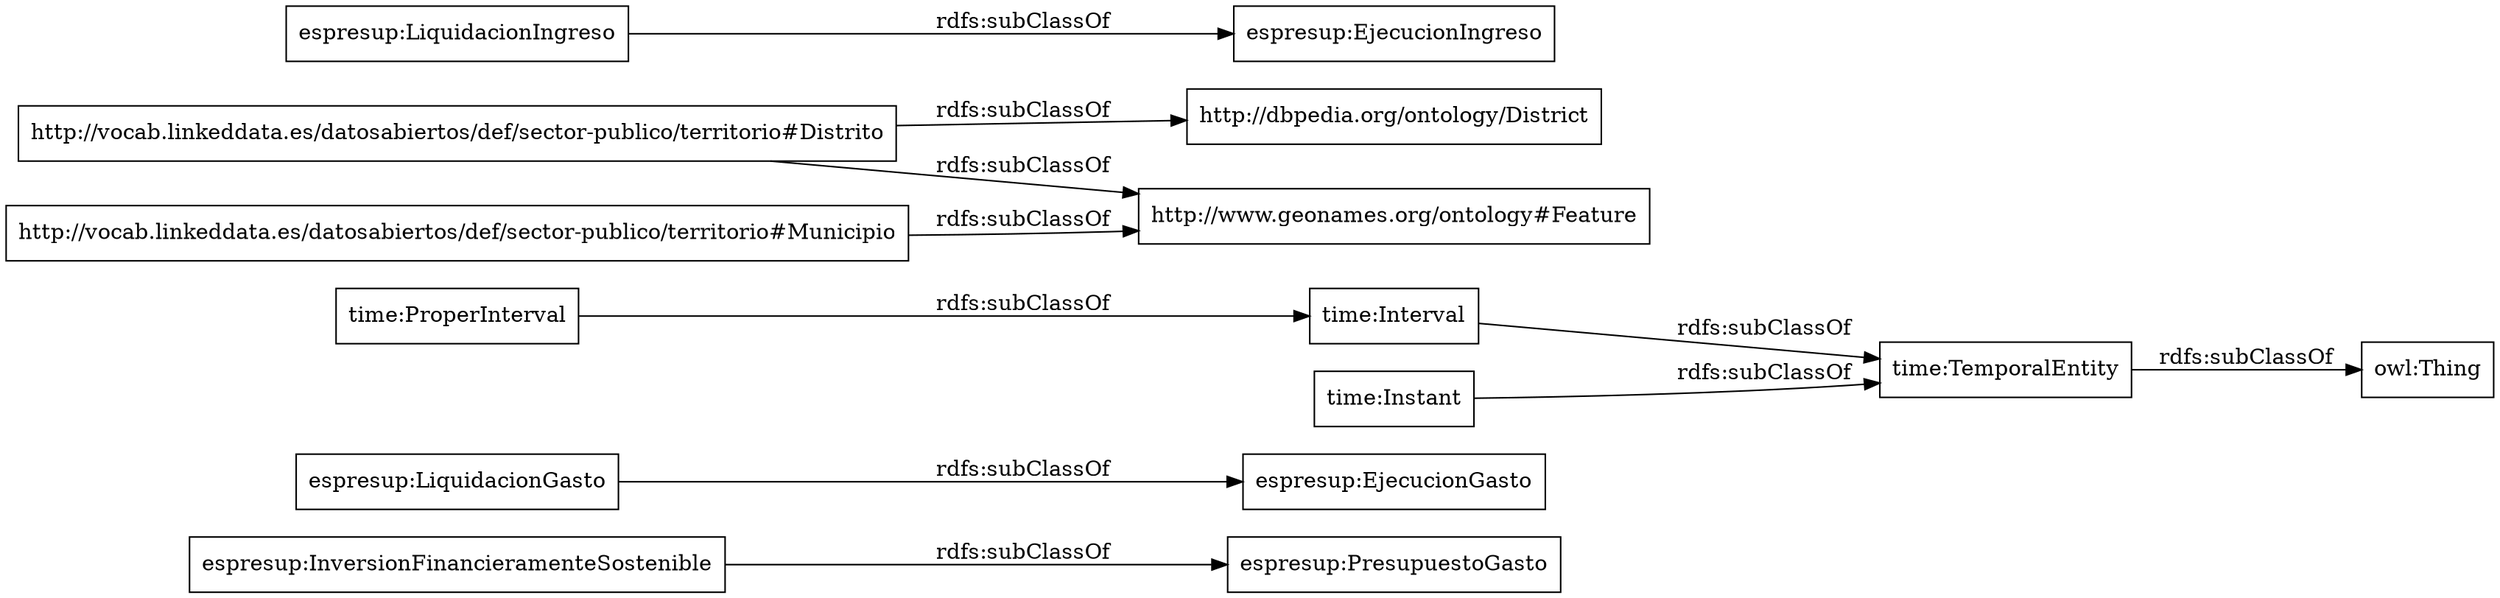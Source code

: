 digraph ar2dtool_diagram { 
rankdir=LR;
size="1000"
node [shape = rectangle, color="black"]; "espresup:PresupuestoGasto" "espresup:EjecucionGasto" "espresup:InversionFinancieramenteSostenible" "time:ProperInterval" "http://dbpedia.org/ontology/District" "espresup:LiquidacionGasto" "time:Interval" "time:TemporalEntity" "espresup:LiquidacionIngreso" "http://vocab.linkeddata.es/datosabiertos/def/sector-publico/territorio#Distrito" "http://www.geonames.org/ontology#Feature" "http://vocab.linkeddata.es/datosabiertos/def/sector-publico/territorio#Municipio" "espresup:EjecucionIngreso" "time:Instant" ; /*classes style*/
	"time:ProperInterval" -> "time:Interval" [ label = "rdfs:subClassOf" ];
	"http://vocab.linkeddata.es/datosabiertos/def/sector-publico/territorio#Distrito" -> "http://www.geonames.org/ontology#Feature" [ label = "rdfs:subClassOf" ];
	"http://vocab.linkeddata.es/datosabiertos/def/sector-publico/territorio#Distrito" -> "http://dbpedia.org/ontology/District" [ label = "rdfs:subClassOf" ];
	"espresup:LiquidacionGasto" -> "espresup:EjecucionGasto" [ label = "rdfs:subClassOf" ];
	"time:TemporalEntity" -> "owl:Thing" [ label = "rdfs:subClassOf" ];
	"espresup:LiquidacionIngreso" -> "espresup:EjecucionIngreso" [ label = "rdfs:subClassOf" ];
	"time:Instant" -> "time:TemporalEntity" [ label = "rdfs:subClassOf" ];
	"http://vocab.linkeddata.es/datosabiertos/def/sector-publico/territorio#Municipio" -> "http://www.geonames.org/ontology#Feature" [ label = "rdfs:subClassOf" ];
	"espresup:InversionFinancieramenteSostenible" -> "espresup:PresupuestoGasto" [ label = "rdfs:subClassOf" ];
	"time:Interval" -> "time:TemporalEntity" [ label = "rdfs:subClassOf" ];

}
